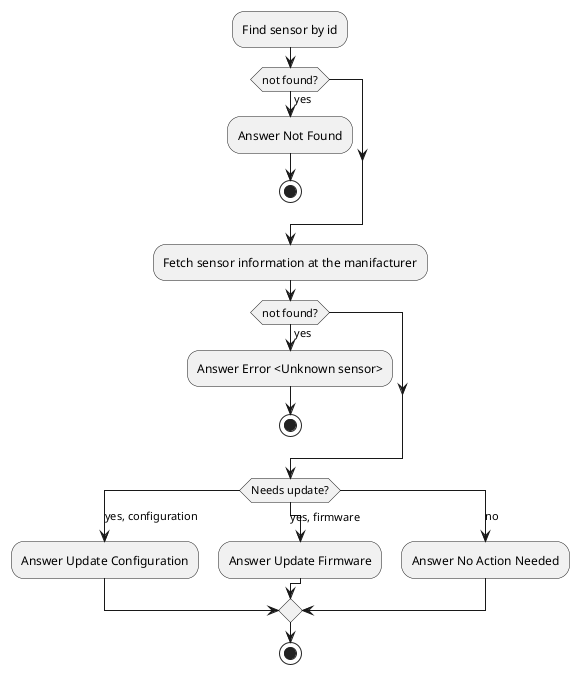 @startuml

:Find sensor by id;

if (not found?) then (yes)
  :Answer Not Found;
  stop
endif

:Fetch sensor information at the manifacturer;

if (not found?) then (yes)
  :Answer Error <Unknown sensor>;
  stop
endif

switch (Needs update?)
case (yes, configuration)
  :Answer Update Configuration;

case (yes, firmware)
  :Answer Update Firmware;

case (no)
  :Answer No Action Needed;

endswitch

stop
@enduml